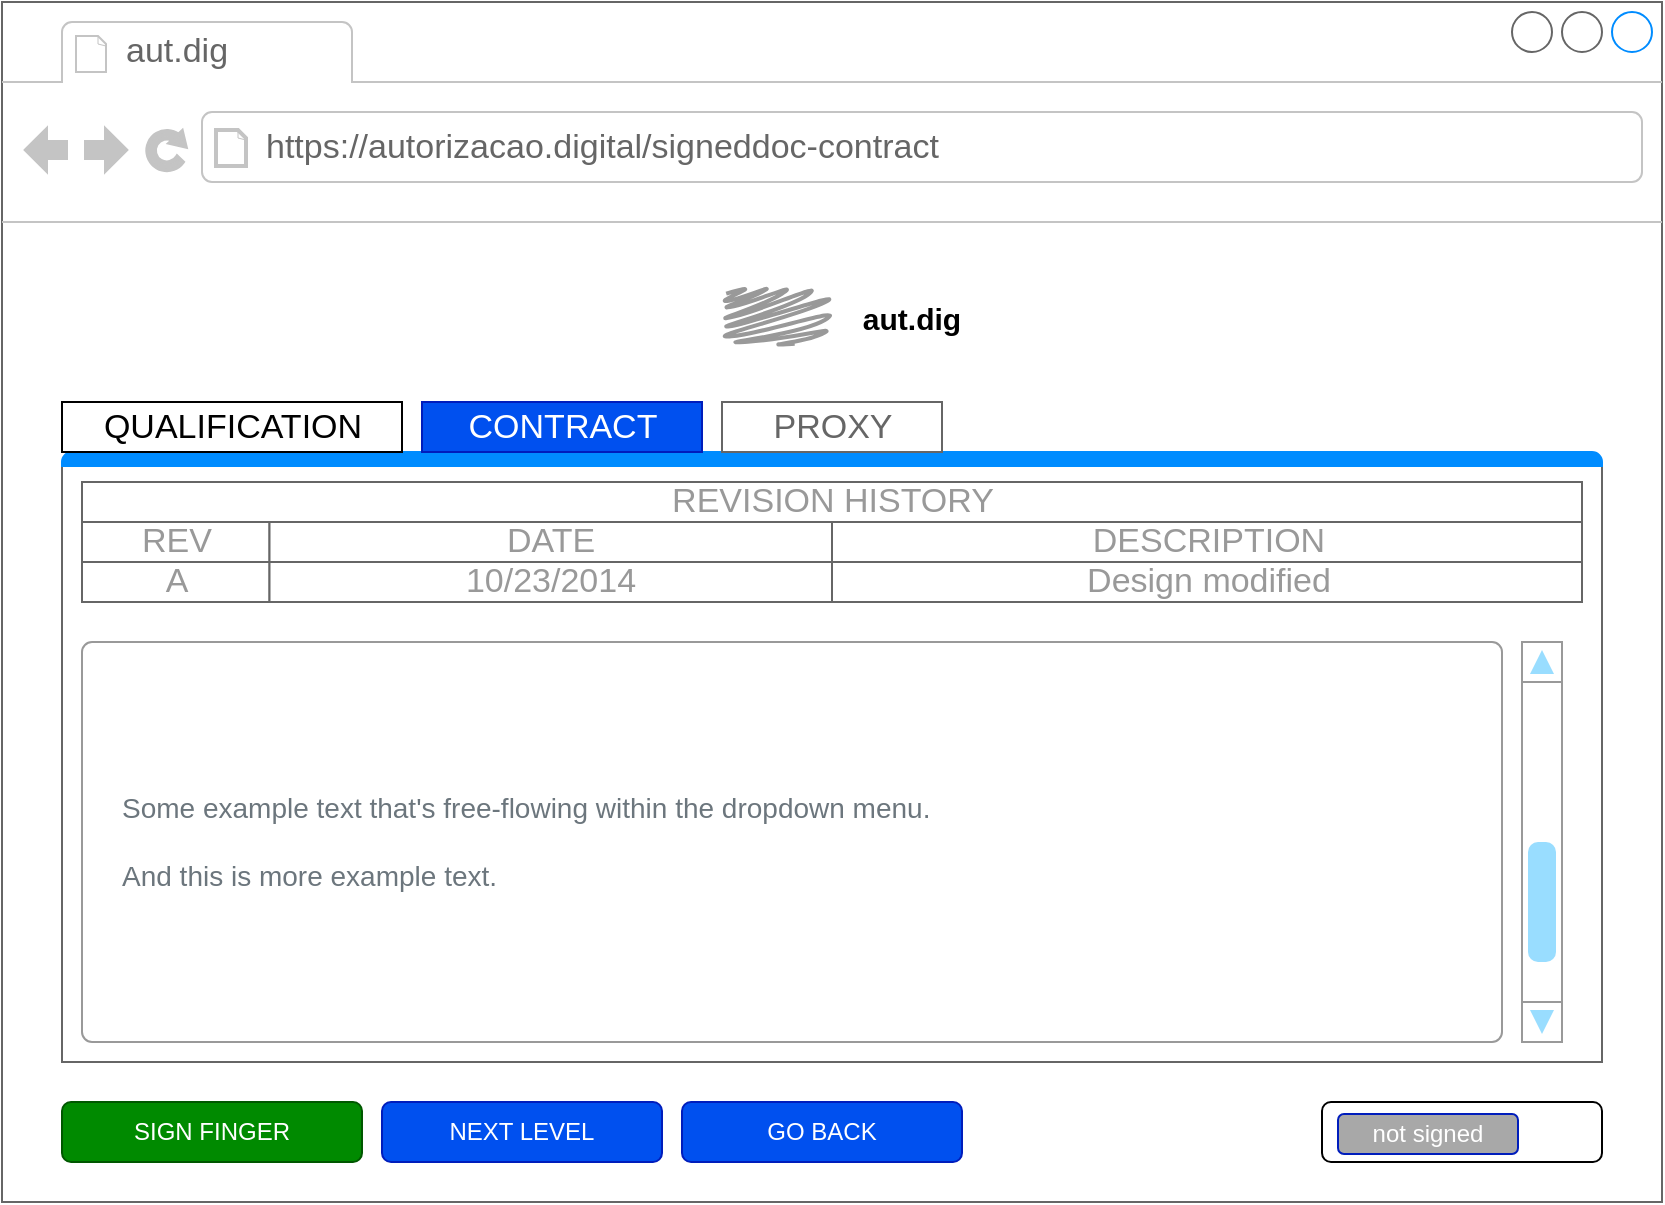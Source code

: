 <mxfile>
    <diagram id="A3qWTJxBf30MFO97emnY" name="Page-1">
        <mxGraphModel dx="1377" dy="1045" grid="1" gridSize="10" guides="1" tooltips="1" connect="1" arrows="1" fold="1" page="1" pageScale="1" pageWidth="850" pageHeight="1100" math="0" shadow="0">
            <root>
                <mxCell id="0"/>
                <mxCell id="1" parent="0"/>
                <mxCell id="2" value="" style="strokeWidth=1;shadow=0;dashed=0;align=center;html=1;shape=mxgraph.mockup.containers.browserWindow;rSize=0;strokeColor=#666666;strokeColor2=#008cff;strokeColor3=#c4c4c4;mainText=,;recursiveResize=0;" parent="1" vertex="1">
                    <mxGeometry x="10" y="10" width="830" height="600" as="geometry"/>
                </mxCell>
                <mxCell id="3" value="aut.dig" style="strokeWidth=1;shadow=0;dashed=0;align=center;html=1;shape=mxgraph.mockup.containers.anchor;fontSize=17;fontColor=#666666;align=left;" parent="2" vertex="1">
                    <mxGeometry x="60" y="12" width="110" height="26" as="geometry"/>
                </mxCell>
                <mxCell id="4" value="https://autorizacao.digital/signeddoc-contract" style="strokeWidth=1;shadow=0;dashed=0;align=center;html=1;shape=mxgraph.mockup.containers.anchor;rSize=0;fontSize=17;fontColor=#666666;align=left;" parent="2" vertex="1">
                    <mxGeometry x="130" y="60" width="250" height="26" as="geometry"/>
                </mxCell>
                <mxCell id="20" value="" style="strokeWidth=1;shadow=0;dashed=0;align=center;html=1;shape=mxgraph.mockup.containers.marginRect2;rectMarginTop=32;strokeColor=#666666;gradientColor=none;" parent="2" vertex="1">
                    <mxGeometry x="30" y="200" width="770" height="330" as="geometry"/>
                </mxCell>
                <mxCell id="24" value="" style="strokeWidth=1;shadow=0;dashed=0;align=center;html=1;shape=mxgraph.mockup.containers.topButton;rSize=5;strokeColor=#008cff;fillColor=#008cff;gradientColor=none;resizeWidth=1;movable=0;deletable=1;" parent="20" vertex="1">
                    <mxGeometry width="770" height="7" relative="1" as="geometry">
                        <mxPoint y="25" as="offset"/>
                    </mxGeometry>
                </mxCell>
                <mxCell id="7" value="" style="strokeWidth=1;shadow=0;dashed=0;align=center;html=1;shape=mxgraph.mockup.misc.rrect;rSize=0;strokeColor=#666666;" parent="20" vertex="1">
                    <mxGeometry x="10" y="40" width="750" height="60" as="geometry"/>
                </mxCell>
                <mxCell id="8" value="REVISION HISTORY" style="strokeColor=inherit;fillColor=inherit;gradientColor=inherit;strokeWidth=1;shadow=0;dashed=0;align=center;html=1;shape=mxgraph.mockup.misc.rrect;rSize=0;fontSize=17;fontColor=#999999;" parent="7" vertex="1">
                    <mxGeometry width="750" height="20" as="geometry"/>
                </mxCell>
                <mxCell id="9" value="REV" style="strokeColor=inherit;fillColor=inherit;gradientColor=inherit;strokeWidth=1;shadow=0;dashed=0;align=center;html=1;shape=mxgraph.mockup.misc.rrect;rSize=0;fontSize=17;fontColor=#999999;" parent="7" vertex="1">
                    <mxGeometry y="20" width="93.75" height="20" as="geometry"/>
                </mxCell>
                <mxCell id="10" value="DATE" style="strokeColor=inherit;fillColor=inherit;gradientColor=inherit;strokeWidth=1;shadow=0;dashed=0;align=center;html=1;shape=mxgraph.mockup.misc.rrect;rSize=0;fontSize=17;fontColor=#999999;" parent="7" vertex="1">
                    <mxGeometry x="93.75" y="20" width="281.25" height="20" as="geometry"/>
                </mxCell>
                <mxCell id="11" value="DESCRIPTION" style="strokeColor=inherit;fillColor=inherit;gradientColor=inherit;strokeWidth=1;shadow=0;dashed=0;align=center;html=1;shape=mxgraph.mockup.misc.rrect;rSize=0;fontSize=17;fontColor=#999999;" parent="7" vertex="1">
                    <mxGeometry x="375" y="20" width="375" height="20" as="geometry"/>
                </mxCell>
                <mxCell id="12" value="A" style="strokeColor=inherit;fillColor=inherit;gradientColor=inherit;strokeWidth=1;shadow=0;dashed=0;align=center;html=1;shape=mxgraph.mockup.misc.rrect;rSize=0;fontSize=17;fontColor=#999999;" parent="7" vertex="1">
                    <mxGeometry y="40" width="93.75" height="20" as="geometry"/>
                </mxCell>
                <mxCell id="13" value="10/23/2014" style="strokeColor=inherit;fillColor=inherit;gradientColor=inherit;strokeWidth=1;shadow=0;dashed=0;align=center;html=1;shape=mxgraph.mockup.misc.rrect;rSize=0;fontSize=17;fontColor=#999999;" parent="7" vertex="1">
                    <mxGeometry x="93.75" y="40" width="281.25" height="20" as="geometry"/>
                </mxCell>
                <mxCell id="14" value="Design modified" style="strokeColor=inherit;fillColor=inherit;gradientColor=inherit;strokeWidth=1;shadow=0;dashed=0;align=center;html=1;shape=mxgraph.mockup.misc.rrect;rSize=0;fontSize=17;fontColor=#999999;" parent="7" vertex="1">
                    <mxGeometry x="375" y="40" width="375" height="20" as="geometry"/>
                </mxCell>
                <mxCell id="80" value="" style="verticalLabelPosition=bottom;shadow=0;dashed=0;align=center;html=1;verticalAlign=top;strokeWidth=1;shape=mxgraph.mockup.navigation.scrollBar;strokeColor=#999999;barPos=20;fillColor2=#99ddff;strokeColor2=none;direction=north;" parent="20" vertex="1">
                    <mxGeometry x="730" y="120" width="20" height="200" as="geometry"/>
                </mxCell>
                <mxCell id="83" value="Some example text that's free-flowing within the dropdown menu.&lt;br style=&quot;font-size: 14px&quot;&gt;&lt;br style=&quot;font-size: 14px&quot;&gt;And this is more example text." style="html=1;shadow=0;dashed=0;shape=mxgraph.bootstrap.rrect;rSize=5;strokeColor=#999999;strokeWidth=1;fillColor=#FFFFFF;fontColor=#6C767D;whiteSpace=wrap;align=left;verticalAlign=middle;spacingLeft=10;fontSize=14;spacing=10;" parent="20" vertex="1">
                    <mxGeometry x="10" y="120" width="710" height="200" as="geometry"/>
                </mxCell>
                <mxCell id="21" value="PROXY" style="strokeColor=inherit;fillColor=inherit;gradientColor=inherit;strokeWidth=1;shadow=0;dashed=0;align=center;html=1;shape=mxgraph.mockup.containers.rrect;rSize=0;fontSize=17;fontColor=#666666;gradientColor=none;" parent="2" vertex="1">
                    <mxGeometry width="110" height="25" relative="1" as="geometry">
                        <mxPoint x="360" y="200" as="offset"/>
                    </mxGeometry>
                </mxCell>
                <mxCell id="22" value="QUALIFICATION" style="strokeWidth=1;shadow=0;dashed=0;align=center;html=1;shape=mxgraph.mockup.containers.rrect;rSize=0;fontSize=17;" parent="2" vertex="1">
                    <mxGeometry width="170" height="25" relative="1" as="geometry">
                        <mxPoint x="30" y="200" as="offset"/>
                    </mxGeometry>
                </mxCell>
                <mxCell id="25" value="CONTRACT" style="strokeColor=#001DBC;fillColor=#0050ef;strokeWidth=1;shadow=0;dashed=0;align=center;html=1;shape=mxgraph.mockup.containers.rrect;rSize=0;fontSize=17;fontColor=#ffffff;gradientColor=none;" parent="2" vertex="1">
                    <mxGeometry width="140" height="25" relative="1" as="geometry">
                        <mxPoint x="210" y="200" as="offset"/>
                    </mxGeometry>
                </mxCell>
                <mxCell id="6" value="&lt;b&gt;&lt;font style=&quot;font-size: 15px&quot;&gt;aut.dig&lt;/font&gt;&lt;/b&gt;" style="text;html=1;strokeColor=none;fillColor=none;align=center;verticalAlign=middle;whiteSpace=wrap;rounded=0;" parent="1" vertex="1">
                    <mxGeometry x="445" y="158" width="40" height="20" as="geometry"/>
                </mxCell>
                <mxCell id="81" value="" style="shape=mxgraph.mockup.markup.scratchOut;shadow=0;dashed=0;html=1;strokeColor=#999999;strokeWidth=2;" parent="1" vertex="1">
                    <mxGeometry x="370" y="153" width="55" height="30" as="geometry"/>
                </mxCell>
                <mxCell id="84" value="SIGN FINGER" style="rounded=1;whiteSpace=wrap;html=1;align=center;fillColor=#008a00;strokeColor=#005700;fontColor=#ffffff;" vertex="1" parent="1">
                    <mxGeometry x="40" y="560" width="150" height="30" as="geometry"/>
                </mxCell>
                <mxCell id="85" value="NEXT LEVEL" style="rounded=1;whiteSpace=wrap;html=1;align=center;fillColor=#0050ef;strokeColor=#001DBC;fontColor=#ffffff;" vertex="1" parent="1">
                    <mxGeometry x="200" y="560" width="140" height="30" as="geometry"/>
                </mxCell>
                <mxCell id="86" value="&lt;font color=&quot;#ffffff&quot;&gt;GO BACK&lt;/font&gt;" style="rounded=1;whiteSpace=wrap;html=1;align=center;fillColor=#0050ef;strokeColor=#001DBC;fontColor=#ffffff;" vertex="1" parent="1">
                    <mxGeometry x="350" y="560" width="140" height="30" as="geometry"/>
                </mxCell>
                <mxCell id="87" value="" style="group" vertex="1" connectable="0" parent="1">
                    <mxGeometry x="670" y="560" width="140" height="30" as="geometry"/>
                </mxCell>
                <mxCell id="88" value="" style="rounded=1;whiteSpace=wrap;html=1;align=center;strokeWidth=1;" vertex="1" parent="87">
                    <mxGeometry width="140" height="30" as="geometry"/>
                </mxCell>
                <mxCell id="89" value="not signed" style="rounded=1;whiteSpace=wrap;html=1;align=center;strokeColor=#001DBC;fontColor=#ffffff;fillColor=#A8A8A8;" vertex="1" parent="87">
                    <mxGeometry x="8" y="6" width="90" height="20" as="geometry"/>
                </mxCell>
            </root>
        </mxGraphModel>
    </diagram>
</mxfile>